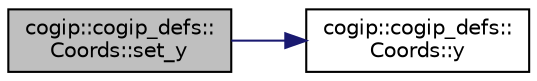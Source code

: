 digraph "cogip::cogip_defs::Coords::set_y"
{
 // LATEX_PDF_SIZE
  bgcolor="transparent";
  edge [fontname="Helvetica",fontsize="10",labelfontname="Helvetica",labelfontsize="10"];
  node [fontname="Helvetica",fontsize="10",shape=record];
  rankdir="LR";
  Node1 [label="cogip::cogip_defs::\lCoords::set_y",height=0.2,width=0.4,color="black", fillcolor="grey75", style="filled", fontcolor="black",tooltip="Set Y coordinate."];
  Node1 -> Node2 [color="midnightblue",fontsize="10",style="solid",fontname="Helvetica"];
  Node2 [label="cogip::cogip_defs::\lCoords::y",height=0.2,width=0.4,color="black",URL="$classcogip_1_1cogip__defs_1_1Coords.html#a6ab61e358c49f66805cca1957c20b2e2",tooltip="Return Y coordinate."];
}
